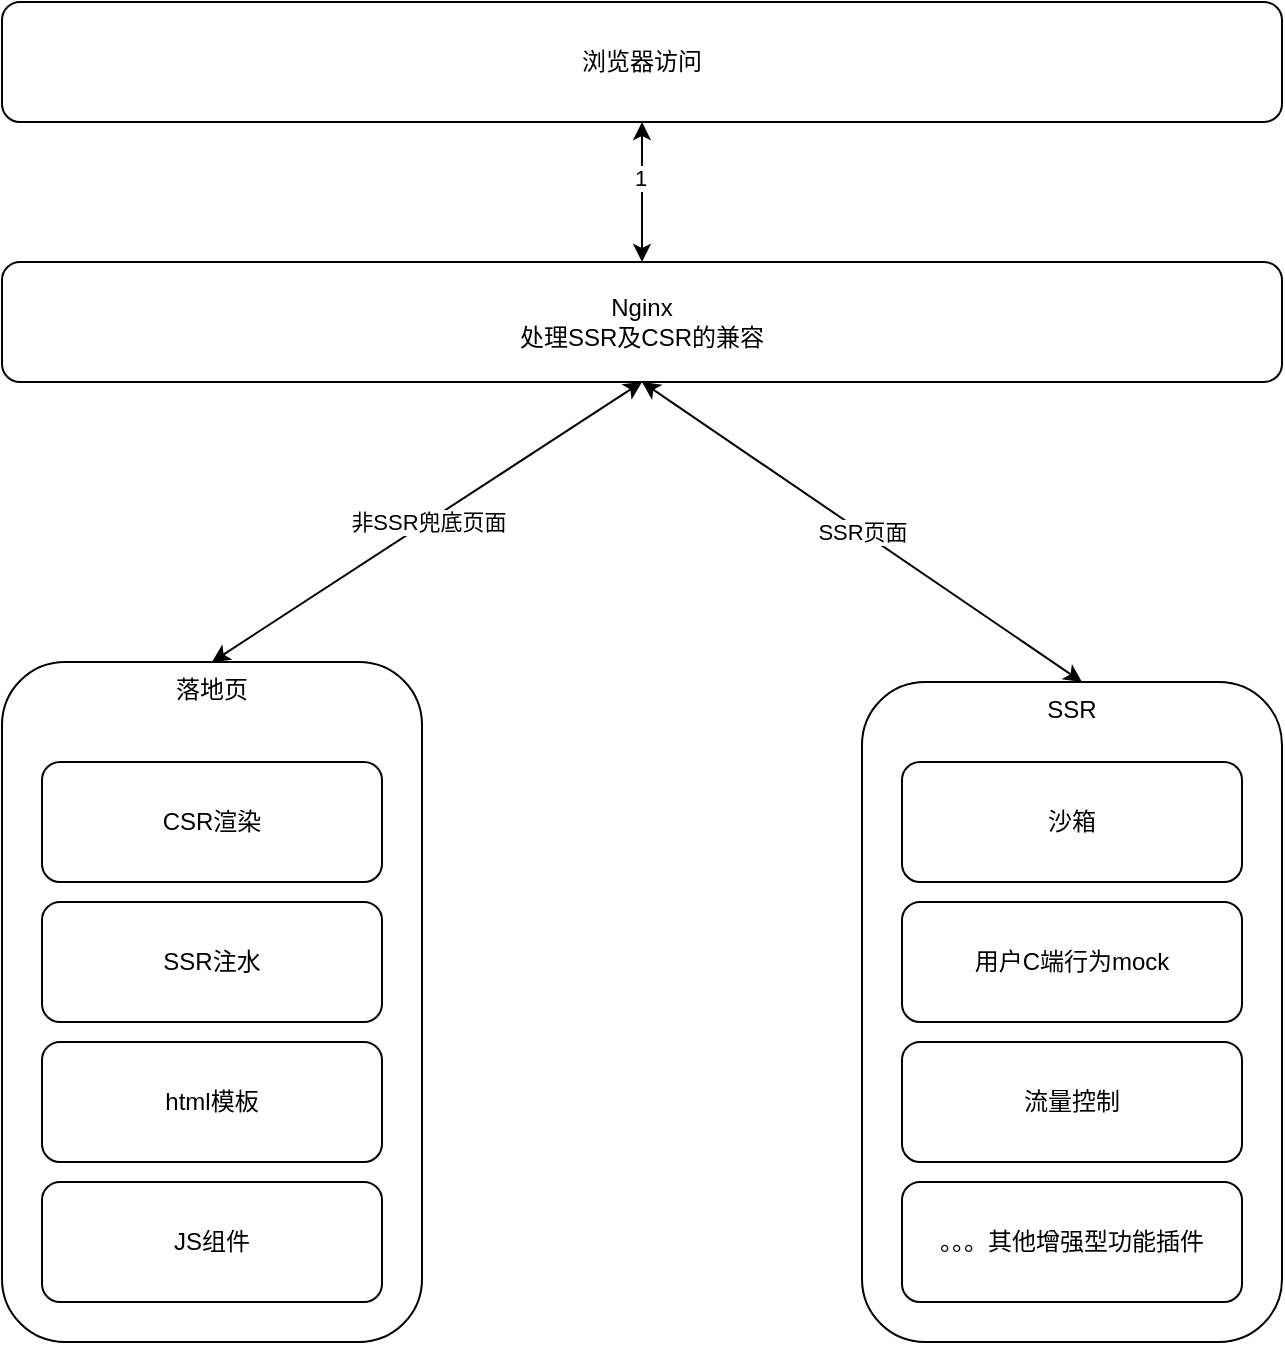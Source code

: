 <mxfile version="14.9.0" type="github">
  <diagram id="9-yt2hhoGuYzhfhXb_vu" name="Page-1">
    <mxGraphModel dx="1113" dy="760" grid="1" gridSize="10" guides="1" tooltips="1" connect="1" arrows="1" fold="1" page="1" pageScale="1" pageWidth="827" pageHeight="1169" math="0" shadow="0">
      <root>
        <mxCell id="0" />
        <mxCell id="1" parent="0" />
        <mxCell id="-KOCO0Kwgw4JrJA6LpJA-1" value="Nginx&lt;br&gt;处理SSR及CSR的兼容" style="rounded=1;whiteSpace=wrap;html=1;" vertex="1" parent="1">
          <mxGeometry x="40" y="150" width="640" height="60" as="geometry" />
        </mxCell>
        <mxCell id="-KOCO0Kwgw4JrJA6LpJA-2" value="落地页" style="rounded=1;whiteSpace=wrap;html=1;horizontal=1;verticalAlign=top;" vertex="1" parent="1">
          <mxGeometry x="40" y="350" width="210" height="340" as="geometry" />
        </mxCell>
        <mxCell id="-KOCO0Kwgw4JrJA6LpJA-3" value="SSR" style="rounded=1;whiteSpace=wrap;html=1;horizontal=1;verticalAlign=top;" vertex="1" parent="1">
          <mxGeometry x="470" y="360" width="210" height="330" as="geometry" />
        </mxCell>
        <mxCell id="-KOCO0Kwgw4JrJA6LpJA-4" value="沙箱" style="rounded=1;whiteSpace=wrap;html=1;verticalAlign=middle;" vertex="1" parent="1">
          <mxGeometry x="490" y="400" width="170" height="60" as="geometry" />
        </mxCell>
        <mxCell id="-KOCO0Kwgw4JrJA6LpJA-5" value="流量控制" style="rounded=1;whiteSpace=wrap;html=1;verticalAlign=middle;" vertex="1" parent="1">
          <mxGeometry x="490" y="540" width="170" height="60" as="geometry" />
        </mxCell>
        <mxCell id="-KOCO0Kwgw4JrJA6LpJA-10" value="浏览器访问" style="rounded=1;whiteSpace=wrap;html=1;" vertex="1" parent="1">
          <mxGeometry x="40" y="20" width="640" height="60" as="geometry" />
        </mxCell>
        <mxCell id="-KOCO0Kwgw4JrJA6LpJA-11" value="SSR页面" style="endArrow=classic;startArrow=classic;html=1;entryX=0.5;entryY=1;entryDx=0;entryDy=0;" edge="1" parent="1" target="-KOCO0Kwgw4JrJA6LpJA-1">
          <mxGeometry width="50" height="50" relative="1" as="geometry">
            <mxPoint x="580" y="360" as="sourcePoint" />
            <mxPoint x="320" y="300" as="targetPoint" />
          </mxGeometry>
        </mxCell>
        <mxCell id="-KOCO0Kwgw4JrJA6LpJA-13" value="" style="endArrow=classic;startArrow=classic;html=1;entryX=0.5;entryY=1;entryDx=0;entryDy=0;exitX=0.5;exitY=0;exitDx=0;exitDy=0;" edge="1" parent="1" source="-KOCO0Kwgw4JrJA6LpJA-1" target="-KOCO0Kwgw4JrJA6LpJA-10">
          <mxGeometry width="50" height="50" relative="1" as="geometry">
            <mxPoint x="340" y="150" as="sourcePoint" />
            <mxPoint x="390" y="100" as="targetPoint" />
          </mxGeometry>
        </mxCell>
        <mxCell id="-KOCO0Kwgw4JrJA6LpJA-14" value="1" style="edgeLabel;html=1;align=center;verticalAlign=middle;resizable=0;points=[];" vertex="1" connectable="0" parent="-KOCO0Kwgw4JrJA6LpJA-13">
          <mxGeometry x="0.227" y="1" relative="1" as="geometry">
            <mxPoint y="1" as="offset" />
          </mxGeometry>
        </mxCell>
        <mxCell id="-KOCO0Kwgw4JrJA6LpJA-15" value="非SSR兜底页面" style="endArrow=classic;startArrow=classic;html=1;exitX=0.5;exitY=0;exitDx=0;exitDy=0;" edge="1" parent="1" source="-KOCO0Kwgw4JrJA6LpJA-2">
          <mxGeometry width="50" height="50" relative="1" as="geometry">
            <mxPoint x="250" y="320" as="sourcePoint" />
            <mxPoint x="360" y="210" as="targetPoint" />
            <Array as="points" />
          </mxGeometry>
        </mxCell>
        <mxCell id="-KOCO0Kwgw4JrJA6LpJA-16" value="用户C端行为mock" style="rounded=1;whiteSpace=wrap;html=1;verticalAlign=middle;" vertex="1" parent="1">
          <mxGeometry x="490" y="470" width="170" height="60" as="geometry" />
        </mxCell>
        <mxCell id="-KOCO0Kwgw4JrJA6LpJA-17" value="。。。其他增强型功能插件" style="rounded=1;whiteSpace=wrap;html=1;verticalAlign=middle;" vertex="1" parent="1">
          <mxGeometry x="490" y="610" width="170" height="60" as="geometry" />
        </mxCell>
        <mxCell id="-KOCO0Kwgw4JrJA6LpJA-18" value="CSR渲染" style="rounded=1;whiteSpace=wrap;html=1;verticalAlign=middle;" vertex="1" parent="1">
          <mxGeometry x="60" y="400" width="170" height="60" as="geometry" />
        </mxCell>
        <mxCell id="-KOCO0Kwgw4JrJA6LpJA-19" value="SSR注水" style="rounded=1;whiteSpace=wrap;html=1;verticalAlign=middle;" vertex="1" parent="1">
          <mxGeometry x="60" y="470" width="170" height="60" as="geometry" />
        </mxCell>
        <mxCell id="-KOCO0Kwgw4JrJA6LpJA-20" value="html模板" style="rounded=1;whiteSpace=wrap;html=1;verticalAlign=middle;" vertex="1" parent="1">
          <mxGeometry x="60" y="540" width="170" height="60" as="geometry" />
        </mxCell>
        <mxCell id="-KOCO0Kwgw4JrJA6LpJA-21" value="JS组件" style="rounded=1;whiteSpace=wrap;html=1;verticalAlign=middle;" vertex="1" parent="1">
          <mxGeometry x="60" y="610" width="170" height="60" as="geometry" />
        </mxCell>
      </root>
    </mxGraphModel>
  </diagram>
</mxfile>
